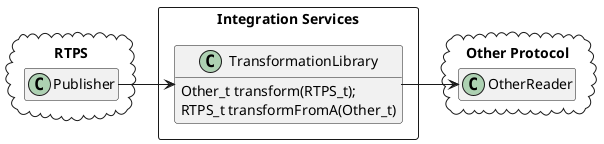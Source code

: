 @startuml

hide empty members

package "Other Protocol" <<Cloud>> {
    class OtherReader
}

package "Integration Services" <<Rectangle>> {
    class TransformationLibrary
    {
        Other_t transform(RTPS_t);
        RTPS_t transformFromA(Other_t)
    }
}

package "RTPS" <<Cloud>> {
    class Publisher
}

Publisher -right-> TransformationLibrary
TransformationLibrary -right-> OtherReader


@enduml